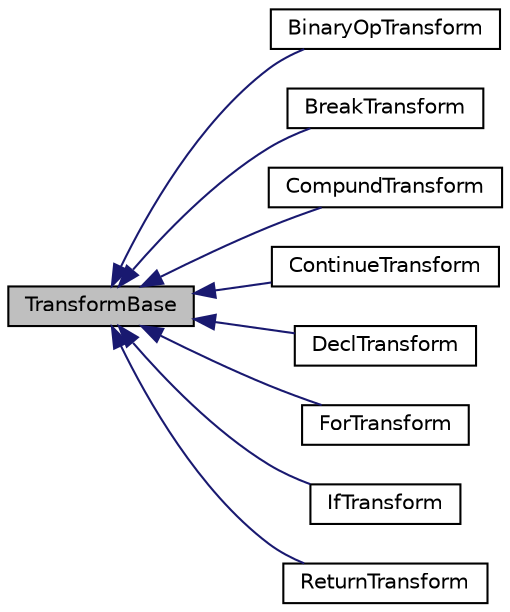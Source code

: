digraph "TransformBase"
{
 // LATEX_PDF_SIZE
  edge [fontname="Helvetica",fontsize="10",labelfontname="Helvetica",labelfontsize="10"];
  node [fontname="Helvetica",fontsize="10",shape=record];
  rankdir="LR";
  Node1 [label="TransformBase",height=0.2,width=0.4,color="black", fillcolor="grey75", style="filled", fontcolor="black",tooltip=" "];
  Node1 -> Node2 [dir="back",color="midnightblue",fontsize="10",style="solid",fontname="Helvetica"];
  Node2 [label="BinaryOpTransform",height=0.2,width=0.4,color="black", fillcolor="white", style="filled",URL="$classBinaryOpTransform.html",tooltip=" "];
  Node1 -> Node3 [dir="back",color="midnightblue",fontsize="10",style="solid",fontname="Helvetica"];
  Node3 [label="BreakTransform",height=0.2,width=0.4,color="black", fillcolor="white", style="filled",URL="$classBreakTransform.html",tooltip=" "];
  Node1 -> Node4 [dir="back",color="midnightblue",fontsize="10",style="solid",fontname="Helvetica"];
  Node4 [label="CompundTransform",height=0.2,width=0.4,color="black", fillcolor="white", style="filled",URL="$classCompundTransform.html",tooltip=" "];
  Node1 -> Node5 [dir="back",color="midnightblue",fontsize="10",style="solid",fontname="Helvetica"];
  Node5 [label="ContinueTransform",height=0.2,width=0.4,color="black", fillcolor="white", style="filled",URL="$classContinueTransform.html",tooltip=" "];
  Node1 -> Node6 [dir="back",color="midnightblue",fontsize="10",style="solid",fontname="Helvetica"];
  Node6 [label="DeclTransform",height=0.2,width=0.4,color="black", fillcolor="white", style="filled",URL="$classDeclTransform.html",tooltip=" "];
  Node1 -> Node7 [dir="back",color="midnightblue",fontsize="10",style="solid",fontname="Helvetica"];
  Node7 [label="ForTransform",height=0.2,width=0.4,color="black", fillcolor="white", style="filled",URL="$classForTransform.html",tooltip=" "];
  Node1 -> Node8 [dir="back",color="midnightblue",fontsize="10",style="solid",fontname="Helvetica"];
  Node8 [label="IfTransform",height=0.2,width=0.4,color="black", fillcolor="white", style="filled",URL="$classIfTransform.html",tooltip=" "];
  Node1 -> Node9 [dir="back",color="midnightblue",fontsize="10",style="solid",fontname="Helvetica"];
  Node9 [label="ReturnTransform",height=0.2,width=0.4,color="black", fillcolor="white", style="filled",URL="$classReturnTransform.html",tooltip=" "];
}

